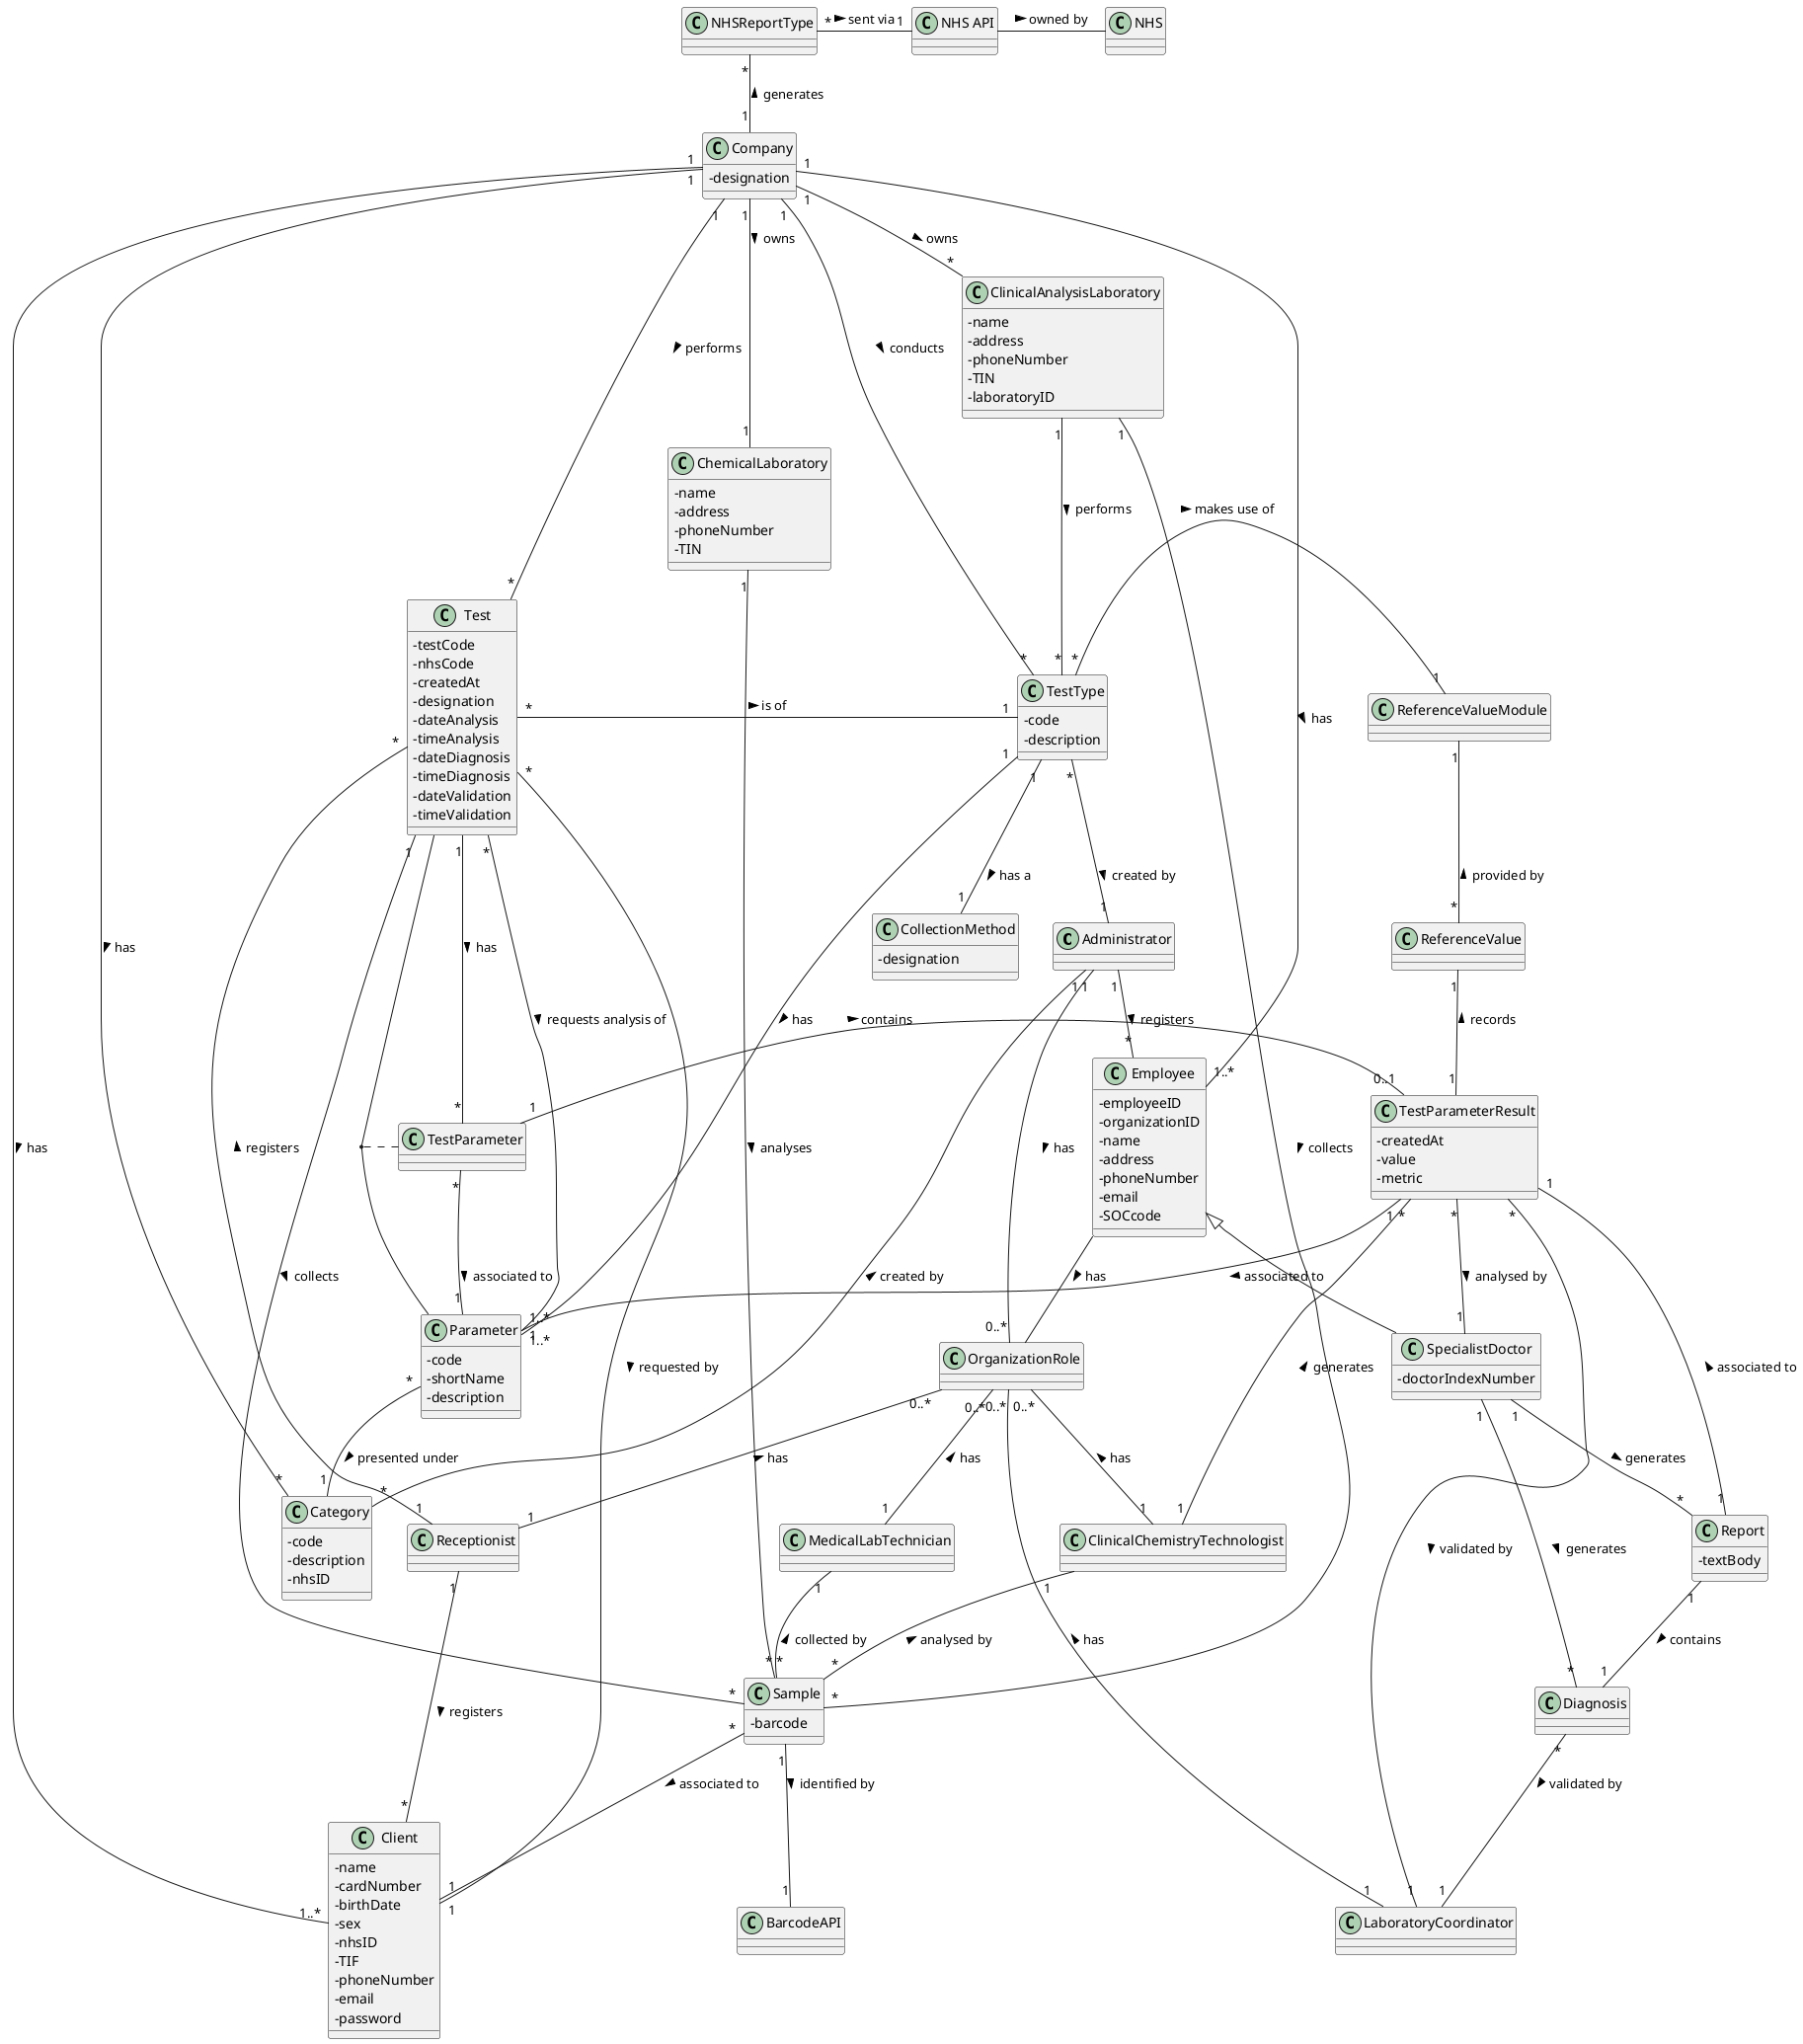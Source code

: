 @startuml
skinparam classAttributeIconSize 0

class Administrator
class Category {
-code
-description
-nhsID
}
class ClinicalChemistryTechnologist
class ChemicalLaboratory {
-name
-address
-phoneNumber
-TIN
}
class CollectionMethod {
-designation
}
class Client {
-name
-cardNumber
-birthDate
-sex
-nhsID
-TIF
-phoneNumber
-email
-password
}
class ClinicalAnalysisLaboratory {
-name
-address
-phoneNumber
-TIN
-laboratoryID
}
class Company {
-designation
}
class Diagnosis
class Employee {
-employeeID
-organizationID
-name
-address
-phoneNumber
-email
-SOCcode
}

class LaboratoryCoordinator
class MedicalLabTechnician
class NHS
class OrganizationRole
class Parameter {
-code
-shortName
-description
}
class Receptionist
class ReferenceValueModule
class Report {
-textBody
}
class Sample {
-barcode
}
class SpecialistDoctor {
-doctorIndexNumber
}
class Test {
-testCode
-nhsCode
-createdAt
-designation
-dateAnalysis
-timeAnalysis
-dateDiagnosis
-timeDiagnosis
-dateValidation
-timeValidation
}
class TestType {
-code
-description
}
class TestParameterResult {
-createdAt
-value
-metric
}



"NHS API" "1"-left-"*" NHSReportType : sent via <
(Test, Parameter) .. TestParameter
Administrator "1"--"*" Category : created by <
Administrator "1"--"*" Employee : registers >
ChemicalLaboratory "1"--"*" Sample : analyses >
ClinicalAnalysisLaboratory "1"--"*" Sample : collects >
ClinicalAnalysisLaboratory "1"--"*" TestType : performs >
ClinicalChemistryTechnologist "1"--"*" Sample : analysed by <
Company "1"--"1..*" Client : has >
Company "1"--"1..*" Employee : has >
Company "1"-down-"*" Category : has >
Company "1"-down-"*" ClinicalAnalysisLaboratory : owns >
Company "1"-down-"*" TestType : conducts >
Company "1"-down-"1" ChemicalLaboratory : owns >
Diagnosis "*"--"1" LaboratoryCoordinator : validated by >
Diagnosis "*"--"1" SpecialistDoctor : generates <
Employee -- OrganizationRole : has >
Employee <|-- SpecialistDoctor
MedicalLabTechnician "1"--"*" Sample : collected by <
"NHS API" -right- NHS : owned by >
NHSReportType "*"--"1" Company : generates <
OrganizationRole "0..*"--"1" Administrator : has <
OrganizationRole "0..*"--"1" ClinicalChemistryTechnologist : has <
OrganizationRole "0..*"--"1" LaboratoryCoordinator : has <
OrganizationRole "0..*"--"1" MedicalLabTechnician : has <
OrganizationRole "0..*"--"1" Receptionist : has <
Parameter "*"--"1" Category : presented under >
Receptionist "1"--"*" Client : registers >
Receptionist "1"--"*" Test : registers >
ReferenceValue "*"-up-"1" ReferenceValueModule : provided by >
Report "1"--"1" Diagnosis : contains >
Report "1"--"1" TestParameterResult : associated to >
Sample "*"--"1" Client : associated to >
Sample "1"--"1" BarcodeAPI : identified by >
SpecialistDoctor "1"--"*" Report : generates >
Test "*"--"1" Client : requested by >
Test "*"--"1..*" Parameter : requests analysis of >
Test "*"-right-"1" "TestType" : is of >
Test "*"-up-"1" Company : performs <
Test "1"--"*" Sample : collects >
TestParameter "*"--"1" Parameter : associated to >
TestParameter "*"--"1" Test : has <
TestParameter "1"-right- "0..1" TestParameterResult : contains >
TestParameterResult "*"-right-"1" ClinicalChemistryTechnologist : generates <
TestParameterResult "1"--"1" Parameter : associated to >
TestParameterResult "1"-up-"1" ReferenceValue : records >
TestParameterResult "*"--"1" LaboratoryCoordinator : validated by >
TestParameterResult "*"--"1" SpecialistDoctor : analysed by >
TestType "*"--"1" Administrator : created by >
TestType "*"-right-"1" ReferenceValueModule : makes use of >
TestType "1"--"1" CollectionMethod : has a  >
TestType "1"--"1..*" Parameter : has >
@enduml